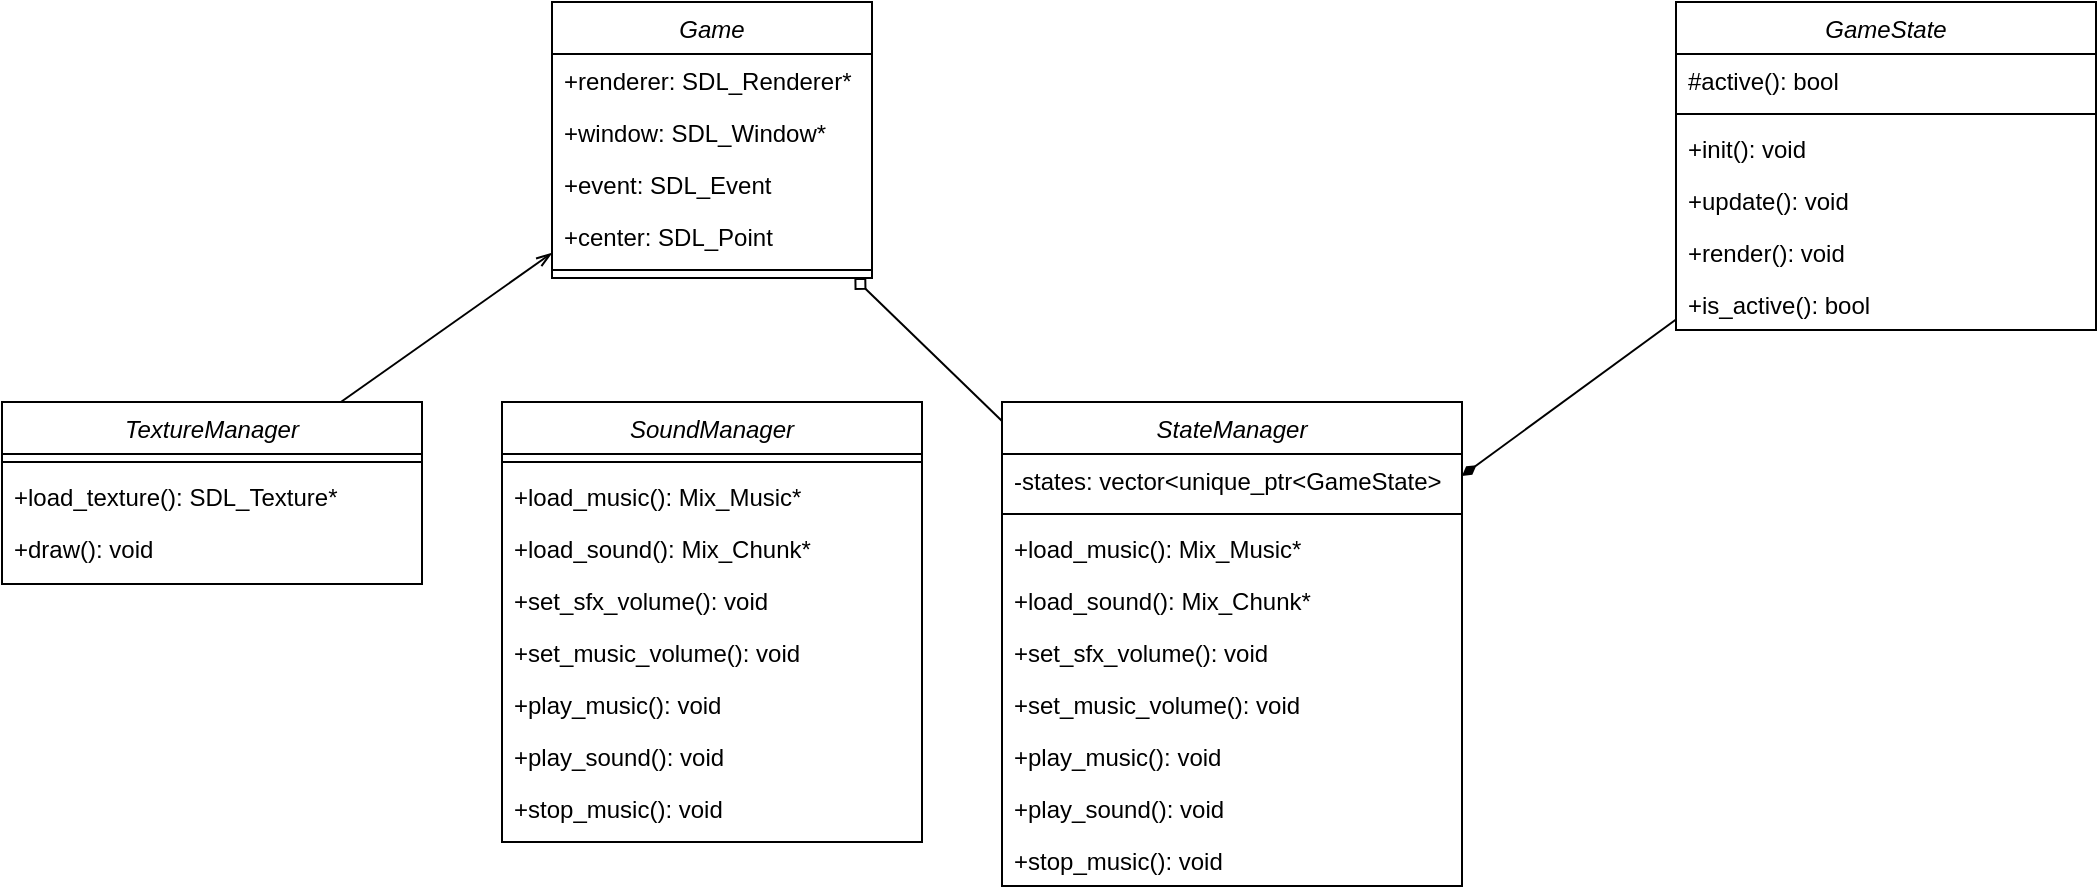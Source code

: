<mxfile version="21.2.1" type="github">
  <diagram id="C5RBs43oDa-KdzZeNtuy" name="Page-1">
    <mxGraphModel dx="1539" dy="377" grid="1" gridSize="10" guides="1" tooltips="1" connect="1" arrows="1" fold="1" page="1" pageScale="1" pageWidth="827" pageHeight="1169" math="0" shadow="0">
      <root>
        <mxCell id="WIyWlLk6GJQsqaUBKTNV-0" />
        <mxCell id="WIyWlLk6GJQsqaUBKTNV-1" parent="WIyWlLk6GJQsqaUBKTNV-0" />
        <mxCell id="zkfFHV4jXpPFQw0GAbJ--0" value="Game" style="swimlane;fontStyle=2;align=center;verticalAlign=top;childLayout=stackLayout;horizontal=1;startSize=26;horizontalStack=0;resizeParent=1;resizeLast=0;collapsible=1;marginBottom=0;rounded=0;shadow=0;strokeWidth=1;" parent="WIyWlLk6GJQsqaUBKTNV-1" vertex="1">
          <mxGeometry x="265" y="120" width="160" height="138" as="geometry">
            <mxRectangle x="220" y="120" width="160" height="26" as="alternateBounds" />
          </mxGeometry>
        </mxCell>
        <mxCell id="zkfFHV4jXpPFQw0GAbJ--1" value="+renderer: SDL_Renderer*" style="text;align=left;verticalAlign=top;spacingLeft=4;spacingRight=4;overflow=hidden;rotatable=0;points=[[0,0.5],[1,0.5]];portConstraint=eastwest;" parent="zkfFHV4jXpPFQw0GAbJ--0" vertex="1">
          <mxGeometry y="26" width="160" height="26" as="geometry" />
        </mxCell>
        <mxCell id="zkfFHV4jXpPFQw0GAbJ--2" value="+window: SDL_Window*" style="text;align=left;verticalAlign=top;spacingLeft=4;spacingRight=4;overflow=hidden;rotatable=0;points=[[0,0.5],[1,0.5]];portConstraint=eastwest;rounded=0;shadow=0;html=0;" parent="zkfFHV4jXpPFQw0GAbJ--0" vertex="1">
          <mxGeometry y="52" width="160" height="26" as="geometry" />
        </mxCell>
        <mxCell id="zkfFHV4jXpPFQw0GAbJ--3" value="+event: SDL_Event" style="text;align=left;verticalAlign=top;spacingLeft=4;spacingRight=4;overflow=hidden;rotatable=0;points=[[0,0.5],[1,0.5]];portConstraint=eastwest;rounded=0;shadow=0;html=0;" parent="zkfFHV4jXpPFQw0GAbJ--0" vertex="1">
          <mxGeometry y="78" width="160" height="26" as="geometry" />
        </mxCell>
        <mxCell id="CPdJRcEoEEIQQ7I9dB1o-2" value="+center: SDL_Point" style="text;align=left;verticalAlign=top;spacingLeft=4;spacingRight=4;overflow=hidden;rotatable=0;points=[[0,0.5],[1,0.5]];portConstraint=eastwest;rounded=0;shadow=0;html=0;" parent="zkfFHV4jXpPFQw0GAbJ--0" vertex="1">
          <mxGeometry y="104" width="160" height="26" as="geometry" />
        </mxCell>
        <mxCell id="zkfFHV4jXpPFQw0GAbJ--4" value="" style="line;html=1;strokeWidth=1;align=left;verticalAlign=middle;spacingTop=-1;spacingLeft=3;spacingRight=3;rotatable=0;labelPosition=right;points=[];portConstraint=eastwest;" parent="zkfFHV4jXpPFQw0GAbJ--0" vertex="1">
          <mxGeometry y="130" width="160" height="8" as="geometry" />
        </mxCell>
        <mxCell id="JsAm0xe50Q9-far4cKZ8-20" style="rounded=0;orthogonalLoop=1;jettySize=auto;html=1;endArrow=openThin;endFill=0;verticalAlign=middle;" edge="1" parent="WIyWlLk6GJQsqaUBKTNV-1" source="JsAm0xe50Q9-far4cKZ8-1" target="zkfFHV4jXpPFQw0GAbJ--0">
          <mxGeometry relative="1" as="geometry" />
        </mxCell>
        <mxCell id="JsAm0xe50Q9-far4cKZ8-1" value="TextureManager&#xa;" style="swimlane;fontStyle=2;align=center;verticalAlign=top;childLayout=stackLayout;horizontal=1;startSize=26;horizontalStack=0;resizeParent=1;resizeLast=0;collapsible=1;marginBottom=0;rounded=0;shadow=0;strokeWidth=1;" vertex="1" parent="WIyWlLk6GJQsqaUBKTNV-1">
          <mxGeometry x="-10" y="320" width="210" height="91" as="geometry">
            <mxRectangle x="220" y="120" width="160" height="26" as="alternateBounds" />
          </mxGeometry>
        </mxCell>
        <mxCell id="JsAm0xe50Q9-far4cKZ8-6" value="" style="line;html=1;strokeWidth=1;align=left;verticalAlign=middle;spacingTop=-1;spacingLeft=3;spacingRight=3;rotatable=0;labelPosition=right;points=[];portConstraint=eastwest;" vertex="1" parent="JsAm0xe50Q9-far4cKZ8-1">
          <mxGeometry y="26" width="210" height="8" as="geometry" />
        </mxCell>
        <mxCell id="JsAm0xe50Q9-far4cKZ8-10" value="+load_texture(): SDL_Texture*" style="text;align=left;verticalAlign=top;spacingLeft=4;spacingRight=4;overflow=hidden;rotatable=0;points=[[0,0.5],[1,0.5]];portConstraint=eastwest;rounded=0;shadow=0;html=0;" vertex="1" parent="JsAm0xe50Q9-far4cKZ8-1">
          <mxGeometry y="34" width="210" height="26" as="geometry" />
        </mxCell>
        <mxCell id="JsAm0xe50Q9-far4cKZ8-11" value="+draw(): void" style="text;align=left;verticalAlign=top;spacingLeft=4;spacingRight=4;overflow=hidden;rotatable=0;points=[[0,0.5],[1,0.5]];portConstraint=eastwest;rounded=0;shadow=0;html=0;" vertex="1" parent="JsAm0xe50Q9-far4cKZ8-1">
          <mxGeometry y="60" width="210" height="26" as="geometry" />
        </mxCell>
        <mxCell id="JsAm0xe50Q9-far4cKZ8-22" value="SoundManager&#xa;" style="swimlane;fontStyle=2;align=center;verticalAlign=top;childLayout=stackLayout;horizontal=1;startSize=26;horizontalStack=0;resizeParent=1;resizeLast=0;collapsible=1;marginBottom=0;rounded=0;shadow=0;strokeWidth=1;" vertex="1" parent="WIyWlLk6GJQsqaUBKTNV-1">
          <mxGeometry x="240" y="320" width="210" height="220" as="geometry">
            <mxRectangle x="220" y="120" width="160" height="26" as="alternateBounds" />
          </mxGeometry>
        </mxCell>
        <mxCell id="JsAm0xe50Q9-far4cKZ8-23" value="" style="line;html=1;strokeWidth=1;align=left;verticalAlign=middle;spacingTop=-1;spacingLeft=3;spacingRight=3;rotatable=0;labelPosition=right;points=[];portConstraint=eastwest;" vertex="1" parent="JsAm0xe50Q9-far4cKZ8-22">
          <mxGeometry y="26" width="210" height="8" as="geometry" />
        </mxCell>
        <mxCell id="JsAm0xe50Q9-far4cKZ8-24" value="+load_music(): Mix_Music*" style="text;align=left;verticalAlign=top;spacingLeft=4;spacingRight=4;overflow=hidden;rotatable=0;points=[[0,0.5],[1,0.5]];portConstraint=eastwest;rounded=0;shadow=0;html=0;" vertex="1" parent="JsAm0xe50Q9-far4cKZ8-22">
          <mxGeometry y="34" width="210" height="26" as="geometry" />
        </mxCell>
        <mxCell id="JsAm0xe50Q9-far4cKZ8-26" value="+load_sound(): Mix_Chunk*" style="text;align=left;verticalAlign=top;spacingLeft=4;spacingRight=4;overflow=hidden;rotatable=0;points=[[0,0.5],[1,0.5]];portConstraint=eastwest;rounded=0;shadow=0;html=0;" vertex="1" parent="JsAm0xe50Q9-far4cKZ8-22">
          <mxGeometry y="60" width="210" height="26" as="geometry" />
        </mxCell>
        <mxCell id="JsAm0xe50Q9-far4cKZ8-28" value="+set_sfx_volume(): void" style="text;align=left;verticalAlign=top;spacingLeft=4;spacingRight=4;overflow=hidden;rotatable=0;points=[[0,0.5],[1,0.5]];portConstraint=eastwest;rounded=0;shadow=0;html=0;" vertex="1" parent="JsAm0xe50Q9-far4cKZ8-22">
          <mxGeometry y="86" width="210" height="26" as="geometry" />
        </mxCell>
        <mxCell id="JsAm0xe50Q9-far4cKZ8-29" value="+set_music_volume(): void" style="text;align=left;verticalAlign=top;spacingLeft=4;spacingRight=4;overflow=hidden;rotatable=0;points=[[0,0.5],[1,0.5]];portConstraint=eastwest;rounded=0;shadow=0;html=0;" vertex="1" parent="JsAm0xe50Q9-far4cKZ8-22">
          <mxGeometry y="112" width="210" height="26" as="geometry" />
        </mxCell>
        <mxCell id="JsAm0xe50Q9-far4cKZ8-30" value="+play_music(): void" style="text;align=left;verticalAlign=top;spacingLeft=4;spacingRight=4;overflow=hidden;rotatable=0;points=[[0,0.5],[1,0.5]];portConstraint=eastwest;rounded=0;shadow=0;html=0;" vertex="1" parent="JsAm0xe50Q9-far4cKZ8-22">
          <mxGeometry y="138" width="210" height="26" as="geometry" />
        </mxCell>
        <mxCell id="JsAm0xe50Q9-far4cKZ8-31" value="+play_sound(): void" style="text;align=left;verticalAlign=top;spacingLeft=4;spacingRight=4;overflow=hidden;rotatable=0;points=[[0,0.5],[1,0.5]];portConstraint=eastwest;rounded=0;shadow=0;html=0;" vertex="1" parent="JsAm0xe50Q9-far4cKZ8-22">
          <mxGeometry y="164" width="210" height="26" as="geometry" />
        </mxCell>
        <mxCell id="JsAm0xe50Q9-far4cKZ8-32" value="+stop_music(): void" style="text;align=left;verticalAlign=top;spacingLeft=4;spacingRight=4;overflow=hidden;rotatable=0;points=[[0,0.5],[1,0.5]];portConstraint=eastwest;rounded=0;shadow=0;html=0;" vertex="1" parent="JsAm0xe50Q9-far4cKZ8-22">
          <mxGeometry y="190" width="210" height="26" as="geometry" />
        </mxCell>
        <mxCell id="JsAm0xe50Q9-far4cKZ8-67" style="rounded=0;orthogonalLoop=1;jettySize=auto;html=1;endArrow=diamond;endFill=0;" edge="1" parent="WIyWlLk6GJQsqaUBKTNV-1" source="JsAm0xe50Q9-far4cKZ8-33" target="zkfFHV4jXpPFQw0GAbJ--0">
          <mxGeometry relative="1" as="geometry" />
        </mxCell>
        <mxCell id="JsAm0xe50Q9-far4cKZ8-33" value="StateManager&#xa;" style="swimlane;fontStyle=2;align=center;verticalAlign=top;childLayout=stackLayout;horizontal=1;startSize=26;horizontalStack=0;resizeParent=1;resizeLast=0;collapsible=1;marginBottom=0;rounded=0;shadow=0;strokeWidth=1;" vertex="1" parent="WIyWlLk6GJQsqaUBKTNV-1">
          <mxGeometry x="490" y="320" width="230" height="242" as="geometry">
            <mxRectangle x="220" y="120" width="160" height="26" as="alternateBounds" />
          </mxGeometry>
        </mxCell>
        <mxCell id="JsAm0xe50Q9-far4cKZ8-42" value="-states: vector&lt;unique_ptr&lt;GameState&gt;" style="text;align=left;verticalAlign=top;spacingLeft=4;spacingRight=4;overflow=hidden;rotatable=0;points=[[0,0.5],[1,0.5]];portConstraint=eastwest;rounded=0;shadow=0;html=0;" vertex="1" parent="JsAm0xe50Q9-far4cKZ8-33">
          <mxGeometry y="26" width="230" height="26" as="geometry" />
        </mxCell>
        <mxCell id="JsAm0xe50Q9-far4cKZ8-34" value="" style="line;html=1;strokeWidth=1;align=left;verticalAlign=middle;spacingTop=-1;spacingLeft=3;spacingRight=3;rotatable=0;labelPosition=right;points=[];portConstraint=eastwest;" vertex="1" parent="JsAm0xe50Q9-far4cKZ8-33">
          <mxGeometry y="52" width="230" height="8" as="geometry" />
        </mxCell>
        <mxCell id="JsAm0xe50Q9-far4cKZ8-35" value="+load_music(): Mix_Music*" style="text;align=left;verticalAlign=top;spacingLeft=4;spacingRight=4;overflow=hidden;rotatable=0;points=[[0,0.5],[1,0.5]];portConstraint=eastwest;rounded=0;shadow=0;html=0;" vertex="1" parent="JsAm0xe50Q9-far4cKZ8-33">
          <mxGeometry y="60" width="230" height="26" as="geometry" />
        </mxCell>
        <mxCell id="JsAm0xe50Q9-far4cKZ8-36" value="+load_sound(): Mix_Chunk*" style="text;align=left;verticalAlign=top;spacingLeft=4;spacingRight=4;overflow=hidden;rotatable=0;points=[[0,0.5],[1,0.5]];portConstraint=eastwest;rounded=0;shadow=0;html=0;" vertex="1" parent="JsAm0xe50Q9-far4cKZ8-33">
          <mxGeometry y="86" width="230" height="26" as="geometry" />
        </mxCell>
        <mxCell id="JsAm0xe50Q9-far4cKZ8-37" value="+set_sfx_volume(): void" style="text;align=left;verticalAlign=top;spacingLeft=4;spacingRight=4;overflow=hidden;rotatable=0;points=[[0,0.5],[1,0.5]];portConstraint=eastwest;rounded=0;shadow=0;html=0;" vertex="1" parent="JsAm0xe50Q9-far4cKZ8-33">
          <mxGeometry y="112" width="230" height="26" as="geometry" />
        </mxCell>
        <mxCell id="JsAm0xe50Q9-far4cKZ8-38" value="+set_music_volume(): void" style="text;align=left;verticalAlign=top;spacingLeft=4;spacingRight=4;overflow=hidden;rotatable=0;points=[[0,0.5],[1,0.5]];portConstraint=eastwest;rounded=0;shadow=0;html=0;" vertex="1" parent="JsAm0xe50Q9-far4cKZ8-33">
          <mxGeometry y="138" width="230" height="26" as="geometry" />
        </mxCell>
        <mxCell id="JsAm0xe50Q9-far4cKZ8-39" value="+play_music(): void" style="text;align=left;verticalAlign=top;spacingLeft=4;spacingRight=4;overflow=hidden;rotatable=0;points=[[0,0.5],[1,0.5]];portConstraint=eastwest;rounded=0;shadow=0;html=0;" vertex="1" parent="JsAm0xe50Q9-far4cKZ8-33">
          <mxGeometry y="164" width="230" height="26" as="geometry" />
        </mxCell>
        <mxCell id="JsAm0xe50Q9-far4cKZ8-40" value="+play_sound(): void" style="text;align=left;verticalAlign=top;spacingLeft=4;spacingRight=4;overflow=hidden;rotatable=0;points=[[0,0.5],[1,0.5]];portConstraint=eastwest;rounded=0;shadow=0;html=0;" vertex="1" parent="JsAm0xe50Q9-far4cKZ8-33">
          <mxGeometry y="190" width="230" height="26" as="geometry" />
        </mxCell>
        <mxCell id="JsAm0xe50Q9-far4cKZ8-41" value="+stop_music(): void" style="text;align=left;verticalAlign=top;spacingLeft=4;spacingRight=4;overflow=hidden;rotatable=0;points=[[0,0.5],[1,0.5]];portConstraint=eastwest;rounded=0;shadow=0;html=0;" vertex="1" parent="JsAm0xe50Q9-far4cKZ8-33">
          <mxGeometry y="216" width="230" height="26" as="geometry" />
        </mxCell>
        <mxCell id="JsAm0xe50Q9-far4cKZ8-52" value="GameState" style="swimlane;fontStyle=2;align=center;verticalAlign=top;childLayout=stackLayout;horizontal=1;startSize=26;horizontalStack=0;resizeParent=1;resizeLast=0;collapsible=1;marginBottom=0;rounded=0;shadow=0;strokeWidth=1;" vertex="1" parent="WIyWlLk6GJQsqaUBKTNV-1">
          <mxGeometry x="827" y="120" width="210" height="164" as="geometry">
            <mxRectangle x="220" y="120" width="160" height="26" as="alternateBounds" />
          </mxGeometry>
        </mxCell>
        <mxCell id="JsAm0xe50Q9-far4cKZ8-63" value="#active(): bool" style="text;align=left;verticalAlign=top;spacingLeft=4;spacingRight=4;overflow=hidden;rotatable=0;points=[[0,0.5],[1,0.5]];portConstraint=eastwest;rounded=0;shadow=0;html=0;" vertex="1" parent="JsAm0xe50Q9-far4cKZ8-52">
          <mxGeometry y="26" width="210" height="26" as="geometry" />
        </mxCell>
        <mxCell id="JsAm0xe50Q9-far4cKZ8-53" value="" style="line;html=1;strokeWidth=1;align=left;verticalAlign=middle;spacingTop=-1;spacingLeft=3;spacingRight=3;rotatable=0;labelPosition=right;points=[];portConstraint=eastwest;" vertex="1" parent="JsAm0xe50Q9-far4cKZ8-52">
          <mxGeometry y="52" width="210" height="8" as="geometry" />
        </mxCell>
        <mxCell id="JsAm0xe50Q9-far4cKZ8-54" value="+init(): void" style="text;align=left;verticalAlign=top;spacingLeft=4;spacingRight=4;overflow=hidden;rotatable=0;points=[[0,0.5],[1,0.5]];portConstraint=eastwest;rounded=0;shadow=0;html=0;" vertex="1" parent="JsAm0xe50Q9-far4cKZ8-52">
          <mxGeometry y="60" width="210" height="26" as="geometry" />
        </mxCell>
        <mxCell id="JsAm0xe50Q9-far4cKZ8-55" value="+update(): void" style="text;align=left;verticalAlign=top;spacingLeft=4;spacingRight=4;overflow=hidden;rotatable=0;points=[[0,0.5],[1,0.5]];portConstraint=eastwest;rounded=0;shadow=0;html=0;" vertex="1" parent="JsAm0xe50Q9-far4cKZ8-52">
          <mxGeometry y="86" width="210" height="26" as="geometry" />
        </mxCell>
        <mxCell id="JsAm0xe50Q9-far4cKZ8-61" value="+render(): void" style="text;align=left;verticalAlign=top;spacingLeft=4;spacingRight=4;overflow=hidden;rotatable=0;points=[[0,0.5],[1,0.5]];portConstraint=eastwest;rounded=0;shadow=0;html=0;" vertex="1" parent="JsAm0xe50Q9-far4cKZ8-52">
          <mxGeometry y="112" width="210" height="26" as="geometry" />
        </mxCell>
        <mxCell id="JsAm0xe50Q9-far4cKZ8-62" value="+is_active(): bool" style="text;align=left;verticalAlign=top;spacingLeft=4;spacingRight=4;overflow=hidden;rotatable=0;points=[[0,0.5],[1,0.5]];portConstraint=eastwest;rounded=0;shadow=0;html=0;" vertex="1" parent="JsAm0xe50Q9-far4cKZ8-52">
          <mxGeometry y="138" width="210" height="26" as="geometry" />
        </mxCell>
        <mxCell id="JsAm0xe50Q9-far4cKZ8-65" style="rounded=0;orthogonalLoop=1;jettySize=auto;html=1;endArrow=diamondThin;endFill=1;" edge="1" parent="WIyWlLk6GJQsqaUBKTNV-1" source="JsAm0xe50Q9-far4cKZ8-52" target="JsAm0xe50Q9-far4cKZ8-33">
          <mxGeometry relative="1" as="geometry" />
        </mxCell>
      </root>
    </mxGraphModel>
  </diagram>
</mxfile>
